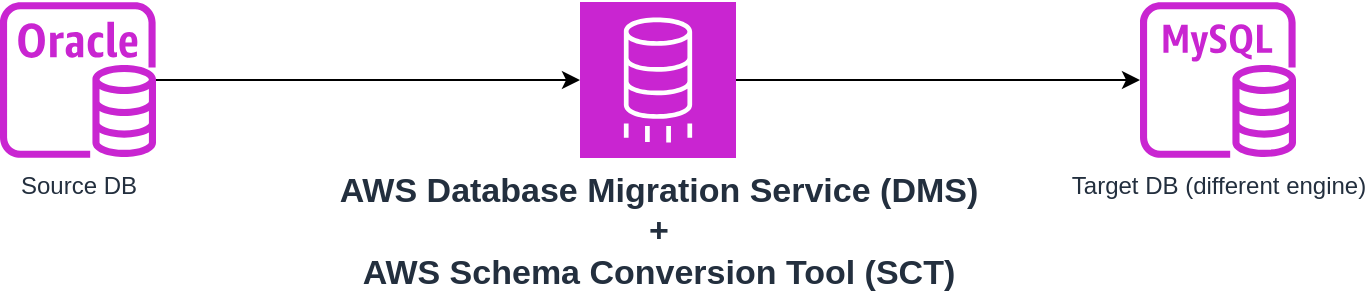 <mxfile version="26.0.4">
  <diagram name="Page-1" id="SpDlbpGhqx3sgNanrAse">
    <mxGraphModel dx="1207" dy="1198" grid="1" gridSize="10" guides="1" tooltips="1" connect="1" arrows="1" fold="1" page="1" pageScale="1" pageWidth="850" pageHeight="1100" math="0" shadow="0">
      <root>
        <mxCell id="0" />
        <mxCell id="1" parent="0" />
        <mxCell id="kPJQbVZxli5QekYsSQvw-2" value="Target DB (different engine)" style="sketch=0;outlineConnect=0;fontColor=#232F3E;gradientColor=none;fillColor=#C925D1;strokeColor=none;dashed=0;verticalLabelPosition=bottom;verticalAlign=top;align=center;html=1;fontSize=12;fontStyle=0;aspect=fixed;pointerEvents=1;shape=mxgraph.aws4.rds_mysql_instance;" vertex="1" parent="1">
          <mxGeometry x="671" y="490" width="78" height="78" as="geometry" />
        </mxCell>
        <mxCell id="kPJQbVZxli5QekYsSQvw-8" style="edgeStyle=orthogonalEdgeStyle;rounded=0;orthogonalLoop=1;jettySize=auto;html=1;" edge="1" parent="1" source="kPJQbVZxli5QekYsSQvw-3" target="kPJQbVZxli5QekYsSQvw-7">
          <mxGeometry relative="1" as="geometry" />
        </mxCell>
        <mxCell id="kPJQbVZxli5QekYsSQvw-3" value="Source DB" style="sketch=0;outlineConnect=0;fontColor=#232F3E;gradientColor=none;fillColor=#C925D1;strokeColor=none;dashed=0;verticalLabelPosition=bottom;verticalAlign=top;align=center;html=1;fontSize=12;fontStyle=0;aspect=fixed;pointerEvents=1;shape=mxgraph.aws4.rds_oracle_instance;" vertex="1" parent="1">
          <mxGeometry x="101" y="490" width="78" height="78" as="geometry" />
        </mxCell>
        <mxCell id="kPJQbVZxli5QekYsSQvw-9" style="edgeStyle=orthogonalEdgeStyle;rounded=0;orthogonalLoop=1;jettySize=auto;html=1;" edge="1" parent="1" source="kPJQbVZxli5QekYsSQvw-7" target="kPJQbVZxli5QekYsSQvw-2">
          <mxGeometry relative="1" as="geometry" />
        </mxCell>
        <mxCell id="kPJQbVZxli5QekYsSQvw-7" value="&lt;b style=&quot;font-size: 17px;&quot;&gt;AWS Database Migration Service (DMS)&lt;/b&gt;&lt;div style=&quot;font-size: 17px;&quot;&gt;&lt;b&gt;+&lt;/b&gt;&lt;/div&gt;&lt;div style=&quot;font-size: 17px;&quot;&gt;&lt;b&gt;AWS Schema Conversion Tool (SCT)&lt;/b&gt;&lt;/div&gt;" style="sketch=0;points=[[0,0,0],[0.25,0,0],[0.5,0,0],[0.75,0,0],[1,0,0],[0,1,0],[0.25,1,0],[0.5,1,0],[0.75,1,0],[1,1,0],[0,0.25,0],[0,0.5,0],[0,0.75,0],[1,0.25,0],[1,0.5,0],[1,0.75,0]];outlineConnect=0;fontColor=#232F3E;fillColor=#C925D1;strokeColor=#ffffff;dashed=0;verticalLabelPosition=bottom;verticalAlign=top;align=center;html=1;fontSize=12;fontStyle=0;aspect=fixed;shape=mxgraph.aws4.resourceIcon;resIcon=mxgraph.aws4.database_migration_service;" vertex="1" parent="1">
          <mxGeometry x="391" y="490" width="78" height="78" as="geometry" />
        </mxCell>
      </root>
    </mxGraphModel>
  </diagram>
</mxfile>
